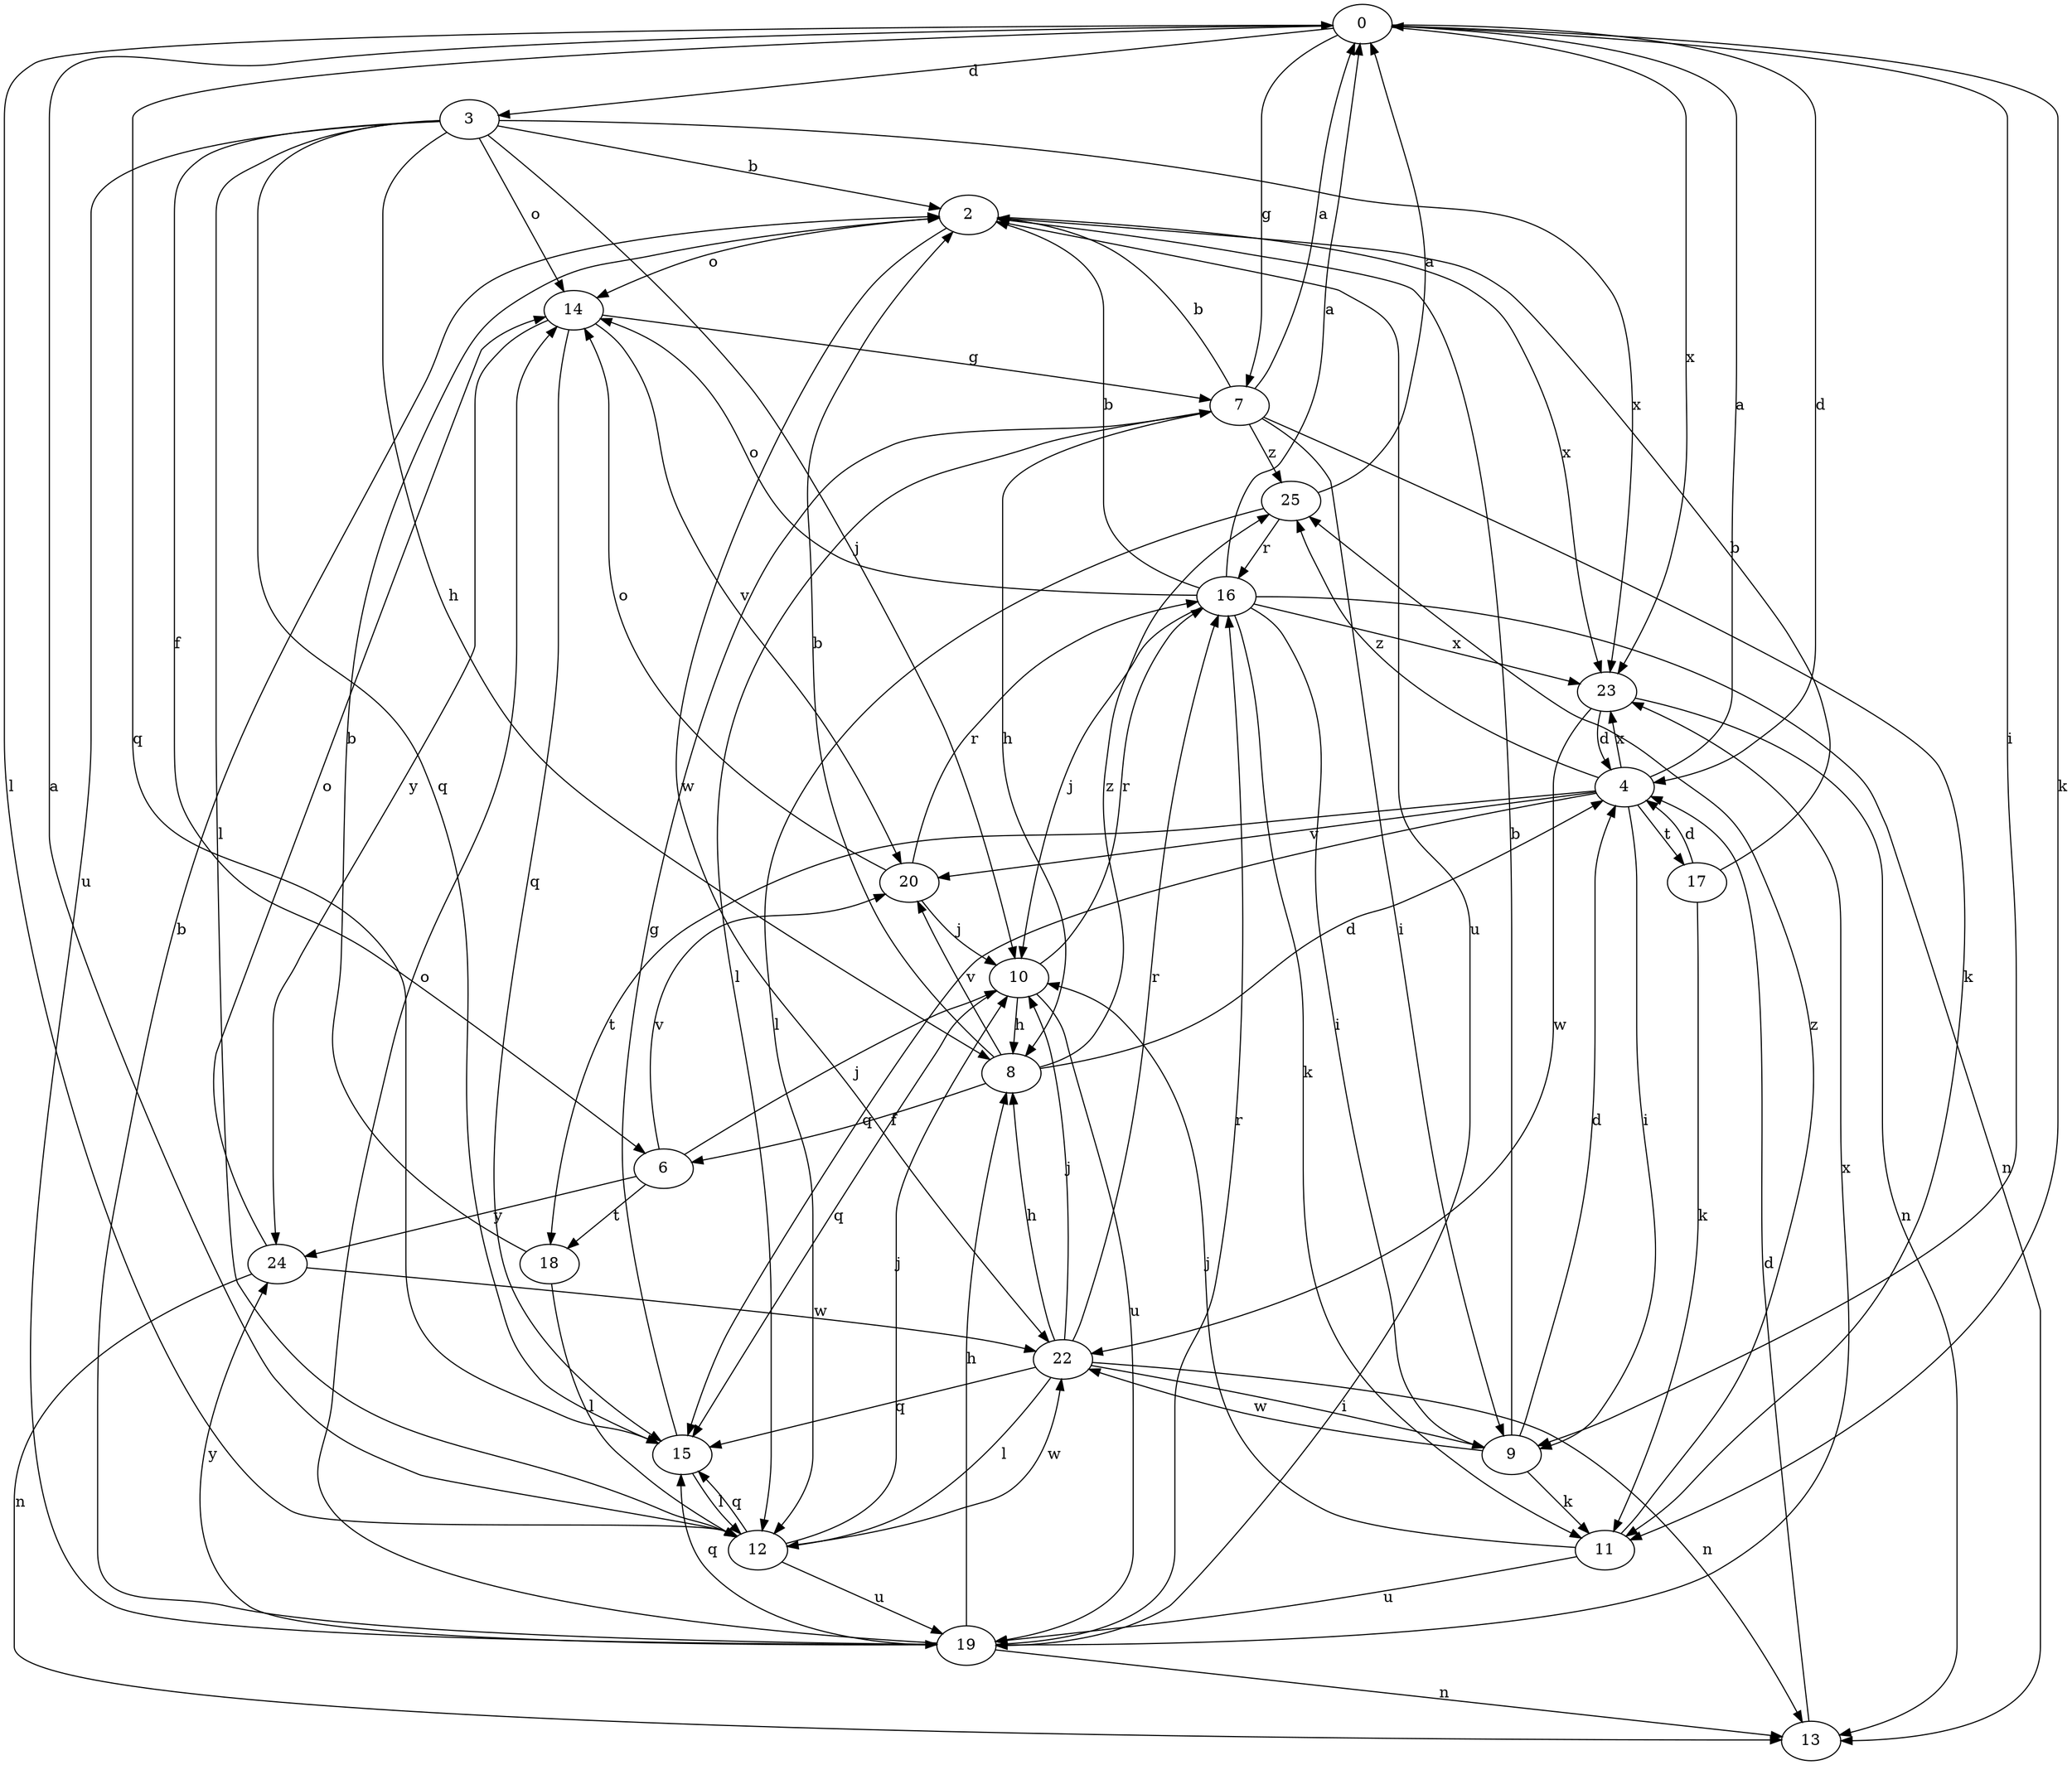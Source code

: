 strict digraph  {
0;
2;
3;
4;
6;
7;
8;
9;
10;
11;
12;
13;
14;
15;
16;
17;
18;
19;
20;
22;
23;
24;
25;
0 -> 3  [label=d];
0 -> 4  [label=d];
0 -> 7  [label=g];
0 -> 9  [label=i];
0 -> 11  [label=k];
0 -> 12  [label=l];
0 -> 15  [label=q];
0 -> 23  [label=x];
2 -> 14  [label=o];
2 -> 19  [label=u];
2 -> 22  [label=w];
2 -> 23  [label=x];
3 -> 2  [label=b];
3 -> 6  [label=f];
3 -> 8  [label=h];
3 -> 10  [label=j];
3 -> 12  [label=l];
3 -> 14  [label=o];
3 -> 15  [label=q];
3 -> 19  [label=u];
3 -> 23  [label=x];
4 -> 0  [label=a];
4 -> 9  [label=i];
4 -> 15  [label=q];
4 -> 17  [label=t];
4 -> 18  [label=t];
4 -> 20  [label=v];
4 -> 23  [label=x];
4 -> 25  [label=z];
6 -> 10  [label=j];
6 -> 18  [label=t];
6 -> 20  [label=v];
6 -> 24  [label=y];
7 -> 0  [label=a];
7 -> 2  [label=b];
7 -> 8  [label=h];
7 -> 9  [label=i];
7 -> 11  [label=k];
7 -> 12  [label=l];
7 -> 25  [label=z];
8 -> 2  [label=b];
8 -> 4  [label=d];
8 -> 6  [label=f];
8 -> 20  [label=v];
8 -> 25  [label=z];
9 -> 2  [label=b];
9 -> 4  [label=d];
9 -> 11  [label=k];
9 -> 22  [label=w];
10 -> 8  [label=h];
10 -> 15  [label=q];
10 -> 16  [label=r];
10 -> 19  [label=u];
11 -> 10  [label=j];
11 -> 19  [label=u];
11 -> 25  [label=z];
12 -> 0  [label=a];
12 -> 10  [label=j];
12 -> 15  [label=q];
12 -> 19  [label=u];
12 -> 22  [label=w];
13 -> 4  [label=d];
14 -> 7  [label=g];
14 -> 15  [label=q];
14 -> 20  [label=v];
14 -> 24  [label=y];
15 -> 7  [label=g];
15 -> 12  [label=l];
16 -> 0  [label=a];
16 -> 2  [label=b];
16 -> 9  [label=i];
16 -> 10  [label=j];
16 -> 11  [label=k];
16 -> 13  [label=n];
16 -> 14  [label=o];
16 -> 23  [label=x];
17 -> 2  [label=b];
17 -> 4  [label=d];
17 -> 11  [label=k];
18 -> 2  [label=b];
18 -> 12  [label=l];
19 -> 2  [label=b];
19 -> 8  [label=h];
19 -> 13  [label=n];
19 -> 14  [label=o];
19 -> 15  [label=q];
19 -> 16  [label=r];
19 -> 23  [label=x];
19 -> 24  [label=y];
20 -> 10  [label=j];
20 -> 14  [label=o];
20 -> 16  [label=r];
22 -> 8  [label=h];
22 -> 9  [label=i];
22 -> 10  [label=j];
22 -> 12  [label=l];
22 -> 13  [label=n];
22 -> 15  [label=q];
22 -> 16  [label=r];
23 -> 4  [label=d];
23 -> 13  [label=n];
23 -> 22  [label=w];
24 -> 13  [label=n];
24 -> 14  [label=o];
24 -> 22  [label=w];
25 -> 0  [label=a];
25 -> 12  [label=l];
25 -> 16  [label=r];
}
